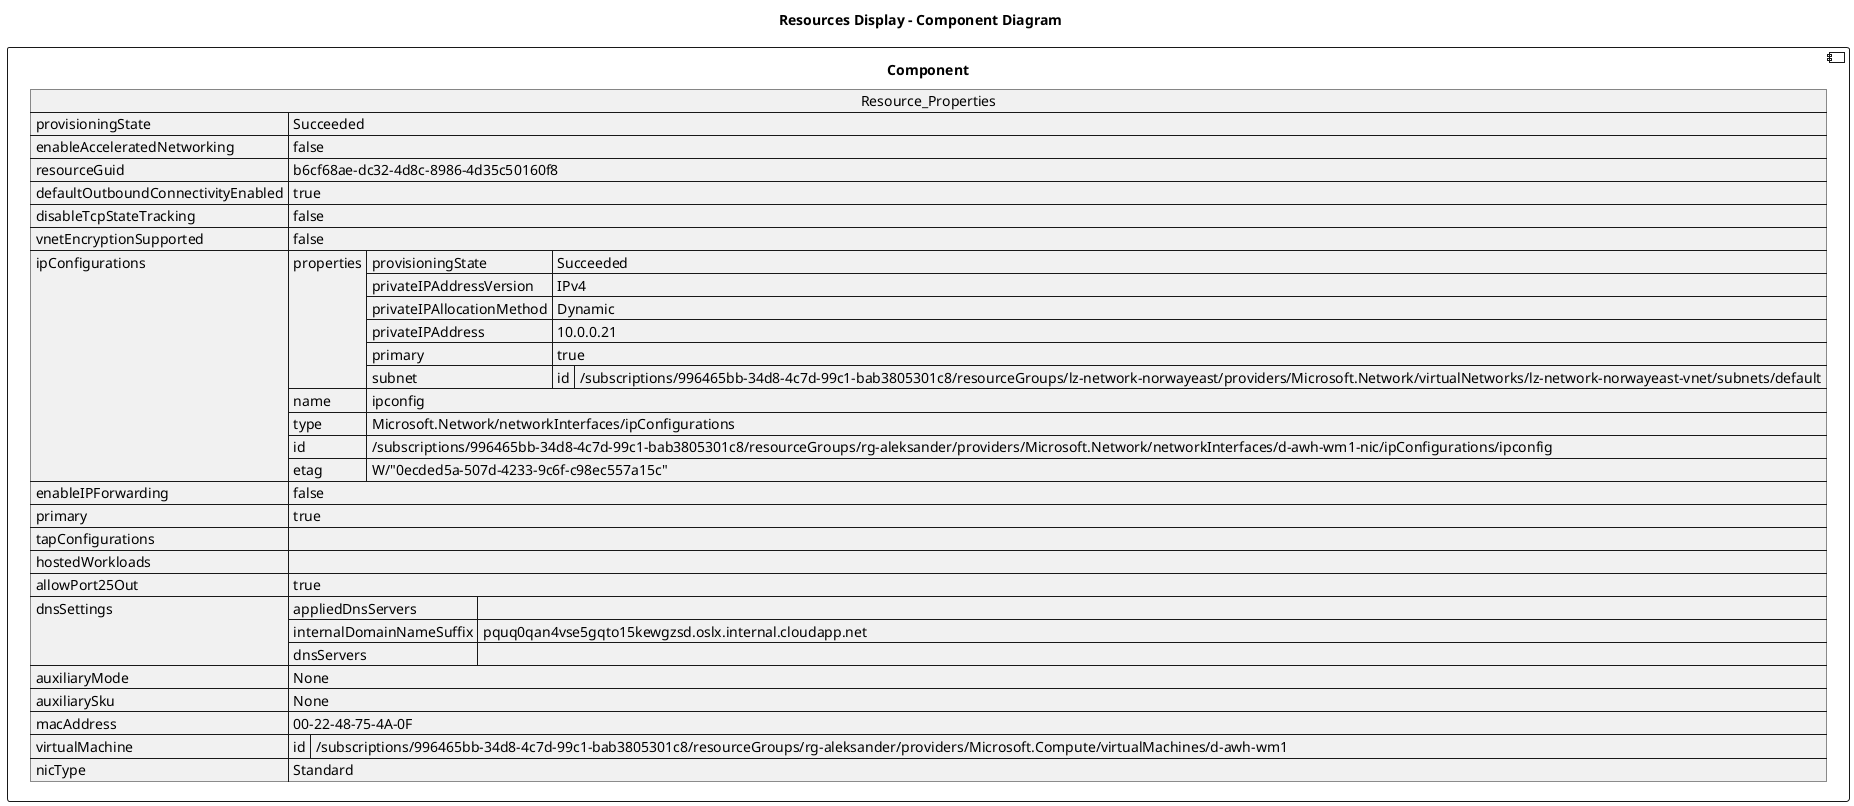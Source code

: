 @startuml

title Resources Display - Component Diagram

component Component {

json  Resource_Properties {
  "provisioningState": "Succeeded",
  "enableAcceleratedNetworking": false,
  "resourceGuid": "b6cf68ae-dc32-4d8c-8986-4d35c50160f8",
  "defaultOutboundConnectivityEnabled": true,
  "disableTcpStateTracking": false,
  "vnetEncryptionSupported": false,
  "ipConfigurations": [
    {
      "properties": {
        "provisioningState": "Succeeded",
        "privateIPAddressVersion": "IPv4",
        "privateIPAllocationMethod": "Dynamic",
        "privateIPAddress": "10.0.0.21",
        "primary": true,
        "subnet": {
          "id": "/subscriptions/996465bb-34d8-4c7d-99c1-bab3805301c8/resourceGroups/lz-network-norwayeast/providers/Microsoft.Network/virtualNetworks/lz-network-norwayeast-vnet/subnets/default"
        }
      },
      "name": "ipconfig",
      "type": "Microsoft.Network/networkInterfaces/ipConfigurations",
      "id": "/subscriptions/996465bb-34d8-4c7d-99c1-bab3805301c8/resourceGroups/rg-aleksander/providers/Microsoft.Network/networkInterfaces/d-awh-wm1-nic/ipConfigurations/ipconfig",
      "etag": "W/\"0ecded5a-507d-4233-9c6f-c98ec557a15c\""
    }
  ],
  "enableIPForwarding": false,
  "primary": true,
  "tapConfigurations": [],
  "hostedWorkloads": [],
  "allowPort25Out": true,
  "dnsSettings": {
    "appliedDnsServers": [],
    "internalDomainNameSuffix": "pquq0qan4vse5gqto15kewgzsd.oslx.internal.cloudapp.net",
    "dnsServers": []
  },
  "auxiliaryMode": "None",
  "auxiliarySku": "None",
  "macAddress": "00-22-48-75-4A-0F",
  "virtualMachine": {
    "id": "/subscriptions/996465bb-34d8-4c7d-99c1-bab3805301c8/resourceGroups/rg-aleksander/providers/Microsoft.Compute/virtualMachines/d-awh-wm1"
  },
  "nicType": "Standard"
}
}
@enduml

